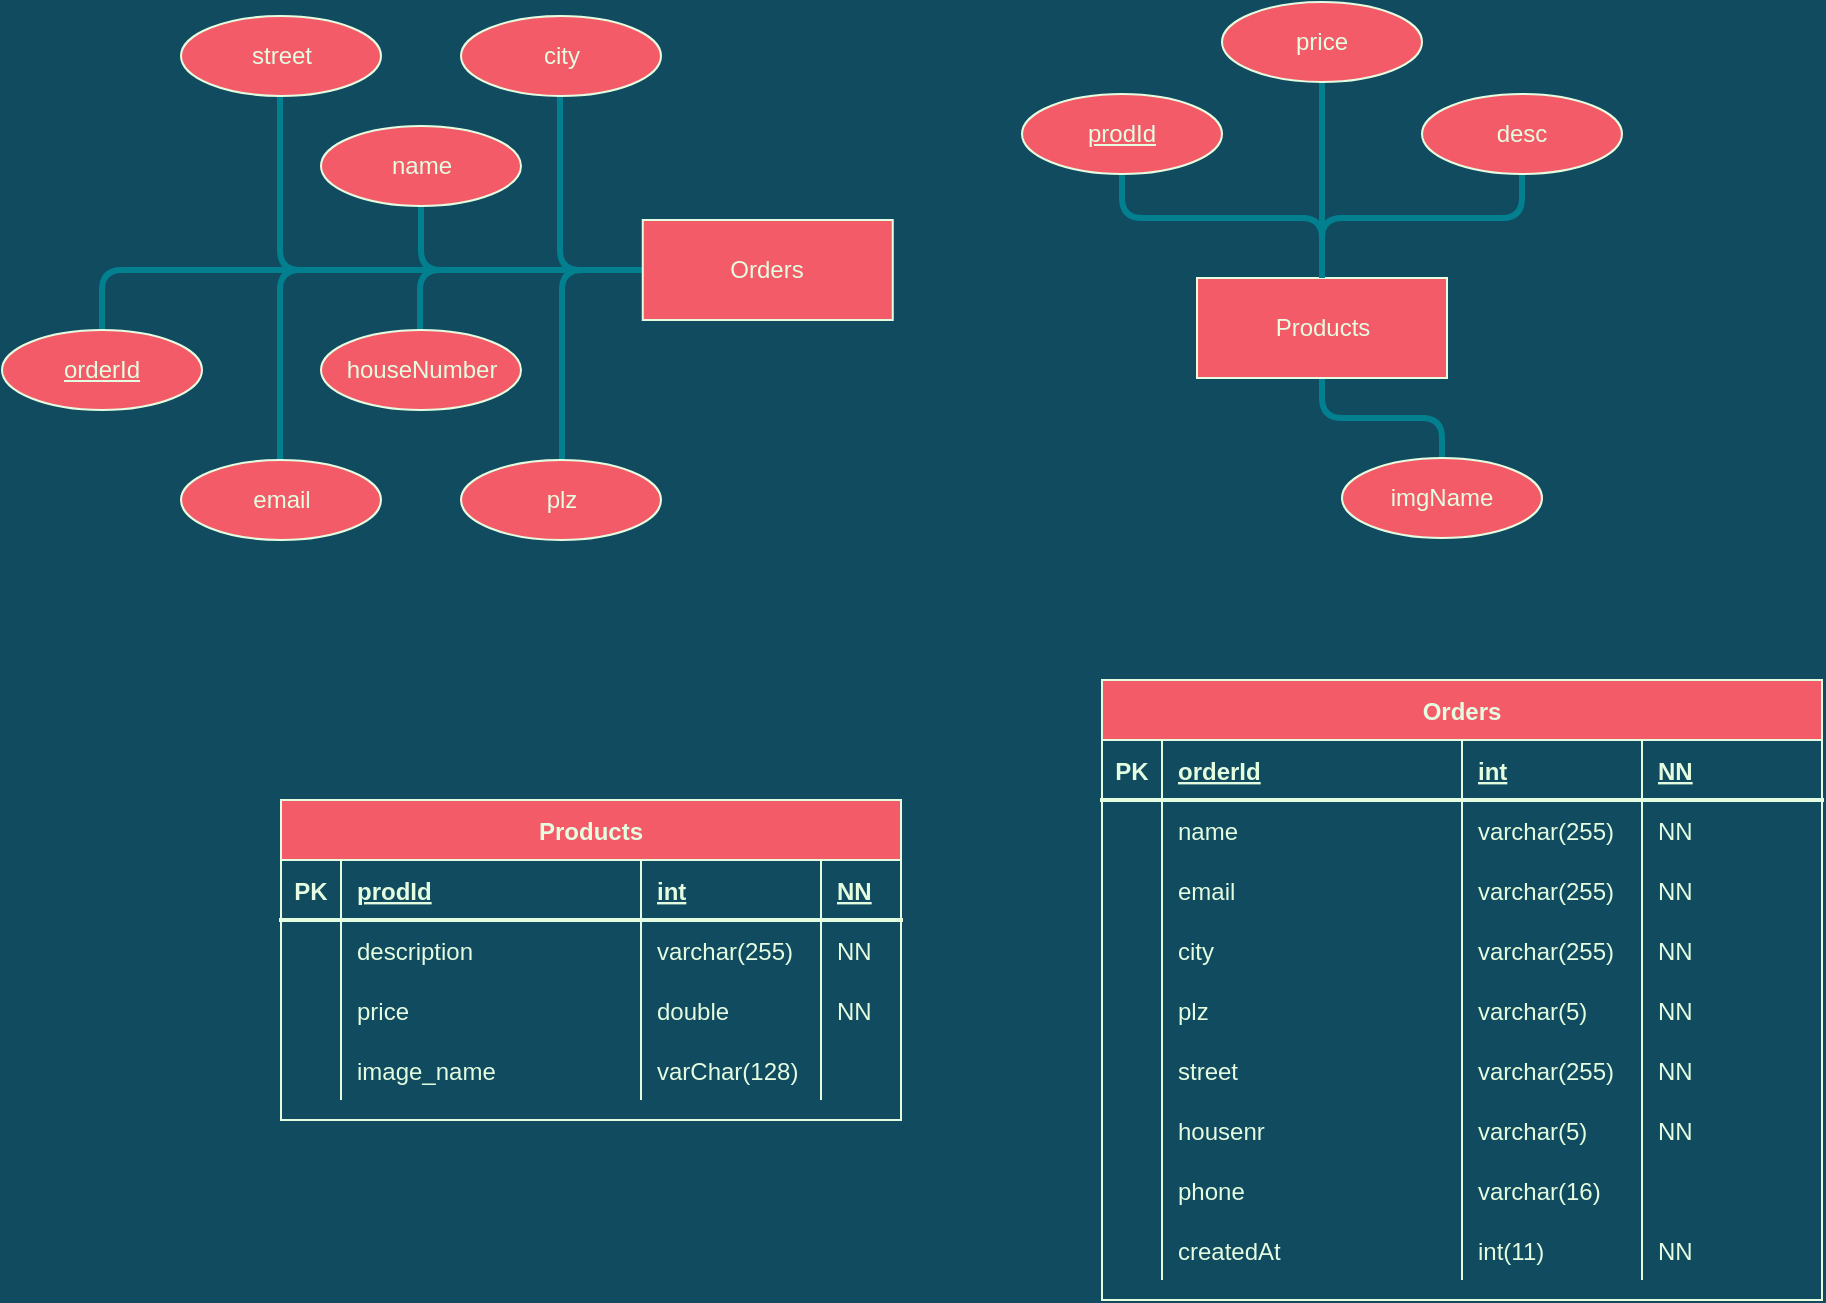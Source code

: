 <mxfile version="13.7.9" type="device"><diagram id="BE_oNK3dIBGGgoTvtEiS" name="Seite-1"><mxGraphModel dx="2222" dy="814" grid="1" gridSize="10" guides="1" tooltips="1" connect="1" arrows="1" fold="1" page="0" pageScale="1" pageWidth="827" pageHeight="1169" background="#114B5F" math="0" shadow="0"><root><mxCell id="0"/><mxCell id="1" parent="0"/><mxCell id="3AgF6bcl-ruZitKqVxLa-89" style="edgeStyle=orthogonalEdgeStyle;curved=0;rounded=1;sketch=0;orthogonalLoop=1;jettySize=auto;html=1;endArrow=none;endFill=0;strokeColor=#028090;strokeWidth=3;fillColor=#F45B69;fontColor=#E4FDE1;" parent="1" source="3AgF6bcl-ruZitKqVxLa-57" target="3AgF6bcl-ruZitKqVxLa-84" edge="1"><mxGeometry relative="1" as="geometry"><Array as="points"><mxPoint x="140" y="389"/><mxPoint x="240" y="389"/></Array></mxGeometry></mxCell><mxCell id="3AgF6bcl-ruZitKqVxLa-90" style="edgeStyle=orthogonalEdgeStyle;curved=0;rounded=1;sketch=0;orthogonalLoop=1;jettySize=auto;html=1;endArrow=none;endFill=0;strokeColor=#028090;strokeWidth=3;fillColor=#F45B69;fontColor=#E4FDE1;" parent="1" source="3AgF6bcl-ruZitKqVxLa-57" target="3AgF6bcl-ruZitKqVxLa-85" edge="1"><mxGeometry relative="1" as="geometry"/></mxCell><mxCell id="3AgF6bcl-ruZitKqVxLa-91" style="edgeStyle=orthogonalEdgeStyle;curved=0;rounded=1;sketch=0;orthogonalLoop=1;jettySize=auto;html=1;endArrow=none;endFill=0;strokeColor=#028090;strokeWidth=3;fillColor=#F45B69;fontColor=#E4FDE1;" parent="1" source="3AgF6bcl-ruZitKqVxLa-57" target="3AgF6bcl-ruZitKqVxLa-86" edge="1"><mxGeometry relative="1" as="geometry"/></mxCell><mxCell id="3AgF6bcl-ruZitKqVxLa-57" value="Products" style="whiteSpace=wrap;html=1;align=center;rounded=0;sketch=0;strokeColor=#E4FDE1;fillColor=#F45B69;fontColor=#E4FDE1;" parent="1" vertex="1"><mxGeometry x="77.5" y="419" width="125" height="50" as="geometry"/></mxCell><mxCell id="3AgF6bcl-ruZitKqVxLa-63" style="edgeStyle=orthogonalEdgeStyle;curved=0;rounded=1;sketch=0;orthogonalLoop=1;jettySize=auto;html=1;endArrow=none;endFill=0;strokeColor=#028090;strokeWidth=3;fillColor=#F45B69;fontColor=#E4FDE1;" parent="1" source="3AgF6bcl-ruZitKqVxLa-60" target="3AgF6bcl-ruZitKqVxLa-57" edge="1"><mxGeometry relative="1" as="geometry"><Array as="points"><mxPoint x="40" y="389"/><mxPoint x="140" y="389"/></Array></mxGeometry></mxCell><mxCell id="3AgF6bcl-ruZitKqVxLa-60" value="prodId" style="ellipse;whiteSpace=wrap;html=1;align=center;fontStyle=4;rounded=0;sketch=0;strokeColor=#E4FDE1;fillColor=#F45B69;fontColor=#E4FDE1;" parent="1" vertex="1"><mxGeometry x="-10" y="327" width="100" height="40" as="geometry"/></mxCell><mxCell id="3AgF6bcl-ruZitKqVxLa-84" value="desc" style="ellipse;whiteSpace=wrap;html=1;align=center;rounded=0;sketch=0;strokeColor=#E4FDE1;fillColor=#F45B69;fontColor=#E4FDE1;" parent="1" vertex="1"><mxGeometry x="190" y="327" width="100" height="40" as="geometry"/></mxCell><mxCell id="3AgF6bcl-ruZitKqVxLa-85" value="price" style="ellipse;whiteSpace=wrap;html=1;align=center;rounded=0;sketch=0;strokeColor=#E4FDE1;fillColor=#F45B69;fontColor=#E4FDE1;" parent="1" vertex="1"><mxGeometry x="90" y="281" width="100" height="40" as="geometry"/></mxCell><mxCell id="3AgF6bcl-ruZitKqVxLa-86" value="imgName" style="ellipse;whiteSpace=wrap;html=1;align=center;rounded=0;sketch=0;strokeColor=#E4FDE1;fillColor=#F45B69;fontColor=#E4FDE1;" parent="1" vertex="1"><mxGeometry x="150" y="509" width="100" height="40" as="geometry"/></mxCell><mxCell id="3AgF6bcl-ruZitKqVxLa-137" style="edgeStyle=orthogonalEdgeStyle;curved=0;rounded=1;sketch=0;orthogonalLoop=1;jettySize=auto;html=1;endArrow=none;endFill=0;strokeColor=#028090;strokeWidth=3;fillColor=#F45B69;fontColor=#E4FDE1;entryX=0.5;entryY=0;entryDx=0;entryDy=0;" parent="1" source="3AgF6bcl-ruZitKqVxLa-113" target="3AgF6bcl-ruZitKqVxLa-147" edge="1"><mxGeometry relative="1" as="geometry"><mxPoint x="-470" y="470" as="targetPoint"/></mxGeometry></mxCell><mxCell id="3AgF6bcl-ruZitKqVxLa-139" style="edgeStyle=orthogonalEdgeStyle;curved=0;rounded=1;sketch=0;orthogonalLoop=1;jettySize=auto;html=1;endArrow=none;endFill=0;strokeColor=#028090;strokeWidth=3;fillColor=#F45B69;fontColor=#E4FDE1;" parent="1" source="3AgF6bcl-ruZitKqVxLa-113" target="3AgF6bcl-ruZitKqVxLa-119" edge="1"><mxGeometry relative="1" as="geometry"><Array as="points"><mxPoint x="-311" y="415"/></Array></mxGeometry></mxCell><mxCell id="3AgF6bcl-ruZitKqVxLa-140" style="edgeStyle=orthogonalEdgeStyle;curved=0;rounded=1;sketch=0;orthogonalLoop=1;jettySize=auto;html=1;endArrow=none;endFill=0;strokeColor=#028090;strokeWidth=3;fillColor=#F45B69;fontColor=#E4FDE1;" parent="1" source="3AgF6bcl-ruZitKqVxLa-113" target="3AgF6bcl-ruZitKqVxLa-148" edge="1"><mxGeometry relative="1" as="geometry"><mxPoint x="-240.5" y="605" as="targetPoint"/><Array as="points"><mxPoint x="-240" y="415"/></Array></mxGeometry></mxCell><mxCell id="3AgF6bcl-ruZitKqVxLa-143" style="edgeStyle=orthogonalEdgeStyle;curved=0;rounded=1;sketch=0;orthogonalLoop=1;jettySize=auto;html=1;endArrow=none;endFill=0;strokeColor=#028090;strokeWidth=3;fillColor=#F45B69;fontColor=#E4FDE1;" parent="1" source="3AgF6bcl-ruZitKqVxLa-113" target="3AgF6bcl-ruZitKqVxLa-120" edge="1"><mxGeometry relative="1" as="geometry"><Array as="points"><mxPoint x="-381" y="415"/></Array></mxGeometry></mxCell><mxCell id="3AgF6bcl-ruZitKqVxLa-144" style="edgeStyle=orthogonalEdgeStyle;curved=0;rounded=1;sketch=0;orthogonalLoop=1;jettySize=auto;html=1;endArrow=none;endFill=0;strokeColor=#028090;strokeWidth=3;fillColor=#F45B69;fontColor=#E4FDE1;" parent="1" source="3AgF6bcl-ruZitKqVxLa-113" target="3AgF6bcl-ruZitKqVxLa-116" edge="1"><mxGeometry relative="1" as="geometry"/></mxCell><mxCell id="3AgF6bcl-ruZitKqVxLa-145" style="edgeStyle=orthogonalEdgeStyle;curved=0;rounded=1;sketch=0;orthogonalLoop=1;jettySize=auto;html=1;endArrow=none;endFill=0;strokeColor=#028090;strokeWidth=3;fillColor=#F45B69;fontColor=#E4FDE1;" parent="1" source="3AgF6bcl-ruZitKqVxLa-113" target="3AgF6bcl-ruZitKqVxLa-149" edge="1"><mxGeometry relative="1" as="geometry"><mxPoint x="-240.5" y="225" as="targetPoint"/><Array as="points"><mxPoint x="-241" y="415"/></Array></mxGeometry></mxCell><mxCell id="3AgF6bcl-ruZitKqVxLa-146" style="edgeStyle=orthogonalEdgeStyle;curved=0;rounded=1;sketch=0;orthogonalLoop=1;jettySize=auto;html=1;endArrow=none;endFill=0;strokeColor=#028090;strokeWidth=3;fillColor=#F45B69;fontColor=#E4FDE1;" parent="1" source="3AgF6bcl-ruZitKqVxLa-113" target="3AgF6bcl-ruZitKqVxLa-121" edge="1"><mxGeometry relative="1" as="geometry"><Array as="points"><mxPoint x="-381" y="415"/></Array></mxGeometry></mxCell><mxCell id="3AgF6bcl-ruZitKqVxLa-113" value="Orders" style="whiteSpace=wrap;html=1;align=center;rounded=0;sketch=0;strokeColor=#E4FDE1;fillColor=#F45B69;fontColor=#E4FDE1;" parent="1" vertex="1"><mxGeometry x="-199.62" y="390" width="125" height="50" as="geometry"/></mxCell><mxCell id="3AgF6bcl-ruZitKqVxLa-116" value="name" style="ellipse;whiteSpace=wrap;html=1;align=center;rounded=0;sketch=0;strokeColor=#E4FDE1;fillColor=#F45B69;fontColor=#E4FDE1;" parent="1" vertex="1"><mxGeometry x="-360.5" y="343" width="100" height="40" as="geometry"/></mxCell><mxCell id="3AgF6bcl-ruZitKqVxLa-119" value="houseNumber" style="ellipse;whiteSpace=wrap;html=1;align=center;rounded=0;sketch=0;strokeColor=#E4FDE1;fillColor=#F45B69;fontColor=#E4FDE1;" parent="1" vertex="1"><mxGeometry x="-360.5" y="445" width="100" height="40" as="geometry"/></mxCell><mxCell id="3AgF6bcl-ruZitKqVxLa-120" value="street" style="ellipse;whiteSpace=wrap;html=1;align=center;rounded=0;sketch=0;strokeColor=#E4FDE1;fillColor=#F45B69;fontColor=#E4FDE1;" parent="1" vertex="1"><mxGeometry x="-430.5" y="288" width="100" height="40" as="geometry"/></mxCell><mxCell id="3AgF6bcl-ruZitKqVxLa-121" value="email" style="ellipse;whiteSpace=wrap;html=1;align=center;rounded=0;sketch=0;strokeColor=#E4FDE1;fillColor=#F45B69;fontColor=#E4FDE1;" parent="1" vertex="1"><mxGeometry x="-430.5" y="510" width="100" height="40" as="geometry"/></mxCell><mxCell id="3AgF6bcl-ruZitKqVxLa-147" value="orderId" style="ellipse;whiteSpace=wrap;html=1;align=center;fontStyle=4;rounded=0;sketch=0;strokeColor=#E4FDE1;fillColor=#F45B69;fontColor=#E4FDE1;" parent="1" vertex="1"><mxGeometry x="-520" y="445" width="100" height="40" as="geometry"/></mxCell><mxCell id="3AgF6bcl-ruZitKqVxLa-148" value="plz" style="ellipse;whiteSpace=wrap;html=1;align=center;rounded=0;sketch=0;strokeColor=#E4FDE1;fillColor=#F45B69;fontColor=#E4FDE1;" parent="1" vertex="1"><mxGeometry x="-290.5" y="510" width="100" height="40" as="geometry"/></mxCell><mxCell id="3AgF6bcl-ruZitKqVxLa-149" value="city" style="ellipse;whiteSpace=wrap;html=1;align=center;rounded=0;sketch=0;strokeColor=#E4FDE1;fillColor=#F45B69;fontColor=#E4FDE1;" parent="1" vertex="1"><mxGeometry x="-290.5" y="288" width="100" height="40" as="geometry"/></mxCell><mxCell id="3AgF6bcl-ruZitKqVxLa-169" value="Products" style="shape=table;startSize=30;container=1;collapsible=1;childLayout=tableLayout;fixedRows=1;rowLines=0;fontStyle=1;align=center;resizeLast=1;rounded=0;sketch=0;strokeColor=#E4FDE1;fillColor=#F45B69;fontColor=#E4FDE1;" parent="1" vertex="1"><mxGeometry x="-380.5" y="680" width="310.0" height="160" as="geometry"/></mxCell><mxCell id="3AgF6bcl-ruZitKqVxLa-170" value="" style="shape=partialRectangle;collapsible=0;dropTarget=0;pointerEvents=0;fillColor=none;top=0;left=0;bottom=1;right=0;points=[[0,0.5],[1,0.5]];portConstraint=eastwest;strokeColor=#E4FDE1;strokeWidth=2;" parent="3AgF6bcl-ruZitKqVxLa-169" vertex="1"><mxGeometry y="30" width="310.0" height="30" as="geometry"/></mxCell><mxCell id="3AgF6bcl-ruZitKqVxLa-171" value="PK" style="shape=partialRectangle;connectable=0;fillColor=none;top=0;left=0;bottom=0;right=0;fontStyle=1;overflow=hidden;fontColor=#E4FDE1;" parent="3AgF6bcl-ruZitKqVxLa-170" vertex="1"><mxGeometry width="30" height="30" as="geometry"/></mxCell><mxCell id="3AgF6bcl-ruZitKqVxLa-172" value="prodId" style="shape=partialRectangle;connectable=0;fillColor=none;top=0;left=0;bottom=0;right=0;align=left;spacingLeft=6;fontStyle=5;overflow=hidden;fontColor=#E4FDE1;" parent="3AgF6bcl-ruZitKqVxLa-170" vertex="1"><mxGeometry x="30" width="150" height="30" as="geometry"/></mxCell><mxCell id="3AgF6bcl-ruZitKqVxLa-173" value="int" style="shape=partialRectangle;connectable=0;fillColor=none;top=0;left=0;bottom=0;right=0;align=left;spacingLeft=6;fontStyle=5;overflow=hidden;fontColor=#E4FDE1;" parent="3AgF6bcl-ruZitKqVxLa-170" vertex="1"><mxGeometry x="180" width="90" height="30" as="geometry"/></mxCell><mxCell id="3AgF6bcl-ruZitKqVxLa-260" value="NN" style="shape=partialRectangle;connectable=0;fillColor=none;top=0;left=0;bottom=0;right=0;align=left;spacingLeft=6;fontStyle=5;overflow=hidden;fontColor=#E4FDE1;" parent="3AgF6bcl-ruZitKqVxLa-170" vertex="1"><mxGeometry x="270" width="40.0" height="30" as="geometry"/></mxCell><mxCell id="3AgF6bcl-ruZitKqVxLa-174" value="" style="shape=partialRectangle;collapsible=0;dropTarget=0;pointerEvents=0;fillColor=none;top=0;left=0;bottom=0;right=0;points=[[0,0.5],[1,0.5]];portConstraint=eastwest;" parent="3AgF6bcl-ruZitKqVxLa-169" vertex="1"><mxGeometry y="60" width="310.0" height="30" as="geometry"/></mxCell><mxCell id="3AgF6bcl-ruZitKqVxLa-175" value="" style="shape=partialRectangle;connectable=0;fillColor=none;top=0;left=0;bottom=0;right=0;editable=1;overflow=hidden;fontColor=#E4FDE1;fontStyle=0" parent="3AgF6bcl-ruZitKqVxLa-174" vertex="1"><mxGeometry width="30" height="30" as="geometry"/></mxCell><mxCell id="3AgF6bcl-ruZitKqVxLa-176" value="description" style="shape=partialRectangle;connectable=0;fillColor=none;top=0;left=0;bottom=0;right=0;align=left;spacingLeft=6;overflow=hidden;fontColor=#E4FDE1;fontStyle=0" parent="3AgF6bcl-ruZitKqVxLa-174" vertex="1"><mxGeometry x="30" width="150" height="30" as="geometry"/></mxCell><mxCell id="3AgF6bcl-ruZitKqVxLa-177" value="varchar(255)" style="shape=partialRectangle;connectable=0;fillColor=none;top=0;left=0;bottom=0;right=0;align=left;spacingLeft=6;overflow=hidden;fontColor=#E4FDE1;fontStyle=0" parent="3AgF6bcl-ruZitKqVxLa-174" vertex="1"><mxGeometry x="180" width="90" height="30" as="geometry"/></mxCell><mxCell id="3AgF6bcl-ruZitKqVxLa-261" value="NN" style="shape=partialRectangle;connectable=0;fillColor=none;top=0;left=0;bottom=0;right=0;align=left;spacingLeft=6;overflow=hidden;fontColor=#E4FDE1;fontStyle=0" parent="3AgF6bcl-ruZitKqVxLa-174" vertex="1"><mxGeometry x="270" width="40.0" height="30" as="geometry"/></mxCell><mxCell id="3AgF6bcl-ruZitKqVxLa-178" value="" style="shape=partialRectangle;collapsible=0;dropTarget=0;pointerEvents=0;fillColor=none;top=0;left=0;bottom=0;right=0;points=[[0,0.5],[1,0.5]];portConstraint=eastwest;" parent="3AgF6bcl-ruZitKqVxLa-169" vertex="1"><mxGeometry y="90" width="310.0" height="30" as="geometry"/></mxCell><mxCell id="3AgF6bcl-ruZitKqVxLa-179" value="" style="shape=partialRectangle;connectable=0;fillColor=none;top=0;left=0;bottom=0;right=0;editable=1;overflow=hidden;fontColor=#E4FDE1;fontStyle=0" parent="3AgF6bcl-ruZitKqVxLa-178" vertex="1"><mxGeometry width="30" height="30" as="geometry"/></mxCell><mxCell id="3AgF6bcl-ruZitKqVxLa-180" value="price" style="shape=partialRectangle;connectable=0;fillColor=none;top=0;left=0;bottom=0;right=0;align=left;spacingLeft=6;overflow=hidden;fontColor=#E4FDE1;fontStyle=0" parent="3AgF6bcl-ruZitKqVxLa-178" vertex="1"><mxGeometry x="30" width="150" height="30" as="geometry"/></mxCell><mxCell id="3AgF6bcl-ruZitKqVxLa-181" value="double" style="shape=partialRectangle;connectable=0;fillColor=none;top=0;left=0;bottom=0;right=0;align=left;spacingLeft=6;overflow=hidden;fontColor=#E4FDE1;fontStyle=0" parent="3AgF6bcl-ruZitKqVxLa-178" vertex="1"><mxGeometry x="180" width="90" height="30" as="geometry"/></mxCell><mxCell id="3AgF6bcl-ruZitKqVxLa-262" value="NN" style="shape=partialRectangle;connectable=0;fillColor=none;top=0;left=0;bottom=0;right=0;align=left;spacingLeft=6;overflow=hidden;fontColor=#E4FDE1;fontStyle=0" parent="3AgF6bcl-ruZitKqVxLa-178" vertex="1"><mxGeometry x="270" width="40.0" height="30" as="geometry"/></mxCell><mxCell id="3AgF6bcl-ruZitKqVxLa-183" style="shape=partialRectangle;collapsible=0;dropTarget=0;pointerEvents=0;fillColor=none;top=0;left=0;bottom=0;right=0;points=[[0,0.5],[1,0.5]];portConstraint=eastwest;" parent="3AgF6bcl-ruZitKqVxLa-169" vertex="1"><mxGeometry y="120" width="310.0" height="30" as="geometry"/></mxCell><mxCell id="3AgF6bcl-ruZitKqVxLa-184" style="shape=partialRectangle;connectable=0;fillColor=none;top=0;left=0;bottom=0;right=0;editable=1;overflow=hidden;fontColor=#E4FDE1;fontStyle=0" parent="3AgF6bcl-ruZitKqVxLa-183" vertex="1"><mxGeometry width="30" height="30" as="geometry"/></mxCell><mxCell id="3AgF6bcl-ruZitKqVxLa-185" value="image_name" style="shape=partialRectangle;connectable=0;fillColor=none;top=0;left=0;bottom=0;right=0;align=left;spacingLeft=6;overflow=hidden;fontColor=#E4FDE1;fontStyle=0" parent="3AgF6bcl-ruZitKqVxLa-183" vertex="1"><mxGeometry x="30" width="150" height="30" as="geometry"/></mxCell><mxCell id="3AgF6bcl-ruZitKqVxLa-186" value="varChar(128)" style="shape=partialRectangle;connectable=0;fillColor=none;top=0;left=0;bottom=0;right=0;align=left;spacingLeft=6;overflow=hidden;fontColor=#E4FDE1;fontStyle=0" parent="3AgF6bcl-ruZitKqVxLa-183" vertex="1"><mxGeometry x="180" width="90" height="30" as="geometry"/></mxCell><mxCell id="3AgF6bcl-ruZitKqVxLa-263" value="" style="shape=partialRectangle;connectable=0;fillColor=none;top=0;left=0;bottom=0;right=0;align=left;spacingLeft=6;overflow=hidden;fontColor=#E4FDE1;fontStyle=0" parent="3AgF6bcl-ruZitKqVxLa-183" vertex="1"><mxGeometry x="270" width="40.0" height="30" as="geometry"/></mxCell><mxCell id="3AgF6bcl-ruZitKqVxLa-197" value="Orders" style="shape=table;startSize=30;container=1;collapsible=1;childLayout=tableLayout;fixedRows=1;rowLines=0;fontStyle=1;align=center;resizeLast=1;rounded=0;sketch=0;strokeColor=#E4FDE1;fillColor=#F45B69;fontColor=#E4FDE1;" parent="1" vertex="1"><mxGeometry x="30" y="620" width="360" height="310" as="geometry"/></mxCell><mxCell id="3AgF6bcl-ruZitKqVxLa-198" value="" style="shape=partialRectangle;collapsible=0;dropTarget=0;pointerEvents=0;fillColor=none;top=0;left=0;bottom=1;right=0;points=[[0,0.5],[1,0.5]];portConstraint=eastwest;strokeColor=#E4FDE1;strokeWidth=2;" parent="3AgF6bcl-ruZitKqVxLa-197" vertex="1"><mxGeometry y="30" width="360" height="30" as="geometry"/></mxCell><mxCell id="3AgF6bcl-ruZitKqVxLa-199" value="PK" style="shape=partialRectangle;connectable=0;fillColor=none;top=0;left=0;bottom=0;right=0;fontStyle=1;overflow=hidden;fontColor=#E4FDE1;" parent="3AgF6bcl-ruZitKqVxLa-198" vertex="1"><mxGeometry width="30" height="30" as="geometry"/></mxCell><mxCell id="3AgF6bcl-ruZitKqVxLa-200" value="orderId" style="shape=partialRectangle;connectable=0;fillColor=none;top=0;left=0;bottom=0;right=0;align=left;spacingLeft=6;fontStyle=5;overflow=hidden;fontColor=#E4FDE1;" parent="3AgF6bcl-ruZitKqVxLa-198" vertex="1"><mxGeometry x="30" width="150" height="30" as="geometry"/></mxCell><mxCell id="3AgF6bcl-ruZitKqVxLa-201" value="int" style="shape=partialRectangle;connectable=0;fillColor=none;top=0;left=0;bottom=0;right=0;align=left;spacingLeft=6;fontStyle=5;overflow=hidden;fontColor=#E4FDE1;" parent="3AgF6bcl-ruZitKqVxLa-198" vertex="1"><mxGeometry x="180" width="90" height="30" as="geometry"/></mxCell><mxCell id="3AgF6bcl-ruZitKqVxLa-266" value="NN" style="shape=partialRectangle;connectable=0;fillColor=none;top=0;left=0;bottom=0;right=0;align=left;spacingLeft=6;fontStyle=5;overflow=hidden;fontColor=#E4FDE1;" parent="3AgF6bcl-ruZitKqVxLa-198" vertex="1"><mxGeometry x="270" width="90" height="30" as="geometry"/></mxCell><mxCell id="3AgF6bcl-ruZitKqVxLa-206" value="" style="shape=partialRectangle;collapsible=0;dropTarget=0;pointerEvents=0;fillColor=none;top=0;left=0;bottom=0;right=0;points=[[0,0.5],[1,0.5]];portConstraint=eastwest;fontStyle=0" parent="3AgF6bcl-ruZitKqVxLa-197" vertex="1"><mxGeometry y="60" width="360" height="30" as="geometry"/></mxCell><mxCell id="3AgF6bcl-ruZitKqVxLa-207" value="" style="shape=partialRectangle;connectable=0;fillColor=none;top=0;left=0;bottom=0;right=0;editable=1;overflow=hidden;fontColor=#E4FDE1;fontStyle=0" parent="3AgF6bcl-ruZitKqVxLa-206" vertex="1"><mxGeometry width="30" height="30" as="geometry"/></mxCell><mxCell id="3AgF6bcl-ruZitKqVxLa-208" value="name" style="shape=partialRectangle;connectable=0;fillColor=none;top=0;left=0;bottom=0;right=0;align=left;spacingLeft=6;overflow=hidden;fontColor=#E4FDE1;fontStyle=0" parent="3AgF6bcl-ruZitKqVxLa-206" vertex="1"><mxGeometry x="30" width="150" height="30" as="geometry"/></mxCell><mxCell id="3AgF6bcl-ruZitKqVxLa-209" value="varchar(255)" style="shape=partialRectangle;connectable=0;fillColor=none;top=0;left=0;bottom=0;right=0;align=left;spacingLeft=6;overflow=hidden;fontColor=#E4FDE1;fontStyle=0" parent="3AgF6bcl-ruZitKqVxLa-206" vertex="1"><mxGeometry x="180" width="90" height="30" as="geometry"/></mxCell><mxCell id="3AgF6bcl-ruZitKqVxLa-268" value="NN" style="shape=partialRectangle;connectable=0;fillColor=none;top=0;left=0;bottom=0;right=0;align=left;spacingLeft=6;overflow=hidden;fontColor=#E4FDE1;fontStyle=0" parent="3AgF6bcl-ruZitKqVxLa-206" vertex="1"><mxGeometry x="270" width="90" height="30" as="geometry"/></mxCell><mxCell id="3AgF6bcl-ruZitKqVxLa-233" style="shape=partialRectangle;collapsible=0;dropTarget=0;pointerEvents=0;fillColor=none;top=0;left=0;bottom=0;right=0;points=[[0,0.5],[1,0.5]];portConstraint=eastwest;fontStyle=0" parent="3AgF6bcl-ruZitKqVxLa-197" vertex="1"><mxGeometry y="90" width="360" height="30" as="geometry"/></mxCell><mxCell id="3AgF6bcl-ruZitKqVxLa-234" style="shape=partialRectangle;connectable=0;fillColor=none;top=0;left=0;bottom=0;right=0;editable=1;overflow=hidden;fontColor=#E4FDE1;fontStyle=0" parent="3AgF6bcl-ruZitKqVxLa-233" vertex="1"><mxGeometry width="30" height="30" as="geometry"/></mxCell><mxCell id="3AgF6bcl-ruZitKqVxLa-235" value="email" style="shape=partialRectangle;connectable=0;fillColor=none;top=0;left=0;bottom=0;right=0;align=left;spacingLeft=6;overflow=hidden;fontColor=#E4FDE1;fontStyle=0" parent="3AgF6bcl-ruZitKqVxLa-233" vertex="1"><mxGeometry x="30" width="150" height="30" as="geometry"/></mxCell><mxCell id="3AgF6bcl-ruZitKqVxLa-236" value="varchar(255)" style="shape=partialRectangle;connectable=0;fillColor=none;top=0;left=0;bottom=0;right=0;align=left;spacingLeft=6;overflow=hidden;fontColor=#E4FDE1;fontStyle=0" parent="3AgF6bcl-ruZitKqVxLa-233" vertex="1"><mxGeometry x="180" width="90" height="30" as="geometry"/></mxCell><mxCell id="3AgF6bcl-ruZitKqVxLa-269" value="NN" style="shape=partialRectangle;connectable=0;fillColor=none;top=0;left=0;bottom=0;right=0;align=left;spacingLeft=6;overflow=hidden;fontColor=#E4FDE1;fontStyle=0" parent="3AgF6bcl-ruZitKqVxLa-233" vertex="1"><mxGeometry x="270" width="90" height="30" as="geometry"/></mxCell><mxCell id="3AgF6bcl-ruZitKqVxLa-229" style="shape=partialRectangle;collapsible=0;dropTarget=0;pointerEvents=0;fillColor=none;top=0;left=0;bottom=0;right=0;points=[[0,0.5],[1,0.5]];portConstraint=eastwest;fontStyle=0" parent="3AgF6bcl-ruZitKqVxLa-197" vertex="1"><mxGeometry y="120" width="360" height="30" as="geometry"/></mxCell><mxCell id="3AgF6bcl-ruZitKqVxLa-230" style="shape=partialRectangle;connectable=0;fillColor=none;top=0;left=0;bottom=0;right=0;editable=1;overflow=hidden;fontColor=#E4FDE1;fontStyle=0" parent="3AgF6bcl-ruZitKqVxLa-229" vertex="1"><mxGeometry width="30" height="30" as="geometry"/></mxCell><mxCell id="3AgF6bcl-ruZitKqVxLa-231" value="city" style="shape=partialRectangle;connectable=0;fillColor=none;top=0;left=0;bottom=0;right=0;align=left;spacingLeft=6;overflow=hidden;fontColor=#E4FDE1;fontStyle=0" parent="3AgF6bcl-ruZitKqVxLa-229" vertex="1"><mxGeometry x="30" width="150" height="30" as="geometry"/></mxCell><mxCell id="3AgF6bcl-ruZitKqVxLa-232" value="varchar(255)" style="shape=partialRectangle;connectable=0;fillColor=none;top=0;left=0;bottom=0;right=0;align=left;spacingLeft=6;overflow=hidden;fontColor=#E4FDE1;fontStyle=0" parent="3AgF6bcl-ruZitKqVxLa-229" vertex="1"><mxGeometry x="180" width="90" height="30" as="geometry"/></mxCell><mxCell id="3AgF6bcl-ruZitKqVxLa-270" value="NN" style="shape=partialRectangle;connectable=0;fillColor=none;top=0;left=0;bottom=0;right=0;align=left;spacingLeft=6;overflow=hidden;fontColor=#E4FDE1;fontStyle=0" parent="3AgF6bcl-ruZitKqVxLa-229" vertex="1"><mxGeometry x="270" width="90" height="30" as="geometry"/></mxCell><mxCell id="3AgF6bcl-ruZitKqVxLa-225" style="shape=partialRectangle;collapsible=0;dropTarget=0;pointerEvents=0;fillColor=none;top=0;left=0;bottom=0;right=0;points=[[0,0.5],[1,0.5]];portConstraint=eastwest;fontStyle=0" parent="3AgF6bcl-ruZitKqVxLa-197" vertex="1"><mxGeometry y="150" width="360" height="30" as="geometry"/></mxCell><mxCell id="3AgF6bcl-ruZitKqVxLa-226" style="shape=partialRectangle;connectable=0;fillColor=none;top=0;left=0;bottom=0;right=0;editable=1;overflow=hidden;fontColor=#E4FDE1;fontStyle=0" parent="3AgF6bcl-ruZitKqVxLa-225" vertex="1"><mxGeometry width="30" height="30" as="geometry"/></mxCell><mxCell id="3AgF6bcl-ruZitKqVxLa-227" value="plz" style="shape=partialRectangle;connectable=0;fillColor=none;top=0;left=0;bottom=0;right=0;align=left;spacingLeft=6;overflow=hidden;fontColor=#E4FDE1;fontStyle=0" parent="3AgF6bcl-ruZitKqVxLa-225" vertex="1"><mxGeometry x="30" width="150" height="30" as="geometry"/></mxCell><mxCell id="3AgF6bcl-ruZitKqVxLa-228" value="varchar(5)" style="shape=partialRectangle;connectable=0;fillColor=none;top=0;left=0;bottom=0;right=0;align=left;spacingLeft=6;overflow=hidden;fontColor=#E4FDE1;fontStyle=0" parent="3AgF6bcl-ruZitKqVxLa-225" vertex="1"><mxGeometry x="180" width="90" height="30" as="geometry"/></mxCell><mxCell id="3AgF6bcl-ruZitKqVxLa-271" value="NN" style="shape=partialRectangle;connectable=0;fillColor=none;top=0;left=0;bottom=0;right=0;align=left;spacingLeft=6;overflow=hidden;fontColor=#E4FDE1;fontStyle=0" parent="3AgF6bcl-ruZitKqVxLa-225" vertex="1"><mxGeometry x="270" width="90" height="30" as="geometry"/></mxCell><mxCell id="3AgF6bcl-ruZitKqVxLa-221" style="shape=partialRectangle;collapsible=0;dropTarget=0;pointerEvents=0;fillColor=none;top=0;left=0;bottom=0;right=0;points=[[0,0.5],[1,0.5]];portConstraint=eastwest;fontStyle=0" parent="3AgF6bcl-ruZitKqVxLa-197" vertex="1"><mxGeometry y="180" width="360" height="30" as="geometry"/></mxCell><mxCell id="3AgF6bcl-ruZitKqVxLa-222" style="shape=partialRectangle;connectable=0;fillColor=none;top=0;left=0;bottom=0;right=0;editable=1;overflow=hidden;fontColor=#E4FDE1;fontStyle=0" parent="3AgF6bcl-ruZitKqVxLa-221" vertex="1"><mxGeometry width="30" height="30" as="geometry"/></mxCell><mxCell id="3AgF6bcl-ruZitKqVxLa-223" value="street" style="shape=partialRectangle;connectable=0;fillColor=none;top=0;left=0;bottom=0;right=0;align=left;spacingLeft=6;overflow=hidden;fontColor=#E4FDE1;fontStyle=0" parent="3AgF6bcl-ruZitKqVxLa-221" vertex="1"><mxGeometry x="30" width="150" height="30" as="geometry"/></mxCell><mxCell id="3AgF6bcl-ruZitKqVxLa-224" value="varchar(255)" style="shape=partialRectangle;connectable=0;fillColor=none;top=0;left=0;bottom=0;right=0;align=left;spacingLeft=6;overflow=hidden;fontColor=#E4FDE1;fontStyle=0" parent="3AgF6bcl-ruZitKqVxLa-221" vertex="1"><mxGeometry x="180" width="90" height="30" as="geometry"/></mxCell><mxCell id="3AgF6bcl-ruZitKqVxLa-272" value="NN" style="shape=partialRectangle;connectable=0;fillColor=none;top=0;left=0;bottom=0;right=0;align=left;spacingLeft=6;overflow=hidden;fontColor=#E4FDE1;fontStyle=0" parent="3AgF6bcl-ruZitKqVxLa-221" vertex="1"><mxGeometry x="270" width="90" height="30" as="geometry"/></mxCell><mxCell id="3AgF6bcl-ruZitKqVxLa-217" style="shape=partialRectangle;collapsible=0;dropTarget=0;pointerEvents=0;fillColor=none;top=0;left=0;bottom=0;right=0;points=[[0,0.5],[1,0.5]];portConstraint=eastwest;fontStyle=0" parent="3AgF6bcl-ruZitKqVxLa-197" vertex="1"><mxGeometry y="210" width="360" height="30" as="geometry"/></mxCell><mxCell id="3AgF6bcl-ruZitKqVxLa-218" style="shape=partialRectangle;connectable=0;fillColor=none;top=0;left=0;bottom=0;right=0;editable=1;overflow=hidden;fontColor=#E4FDE1;fontStyle=0" parent="3AgF6bcl-ruZitKqVxLa-217" vertex="1"><mxGeometry width="30" height="30" as="geometry"/></mxCell><mxCell id="3AgF6bcl-ruZitKqVxLa-219" value="housenr" style="shape=partialRectangle;connectable=0;fillColor=none;top=0;left=0;bottom=0;right=0;align=left;spacingLeft=6;overflow=hidden;fontColor=#E4FDE1;fontStyle=0" parent="3AgF6bcl-ruZitKqVxLa-217" vertex="1"><mxGeometry x="30" width="150" height="30" as="geometry"/></mxCell><mxCell id="3AgF6bcl-ruZitKqVxLa-220" value="varchar(5)" style="shape=partialRectangle;connectable=0;fillColor=none;top=0;left=0;bottom=0;right=0;align=left;spacingLeft=6;overflow=hidden;fontColor=#E4FDE1;fontStyle=0" parent="3AgF6bcl-ruZitKqVxLa-217" vertex="1"><mxGeometry x="180" width="90" height="30" as="geometry"/></mxCell><mxCell id="3AgF6bcl-ruZitKqVxLa-273" value="NN" style="shape=partialRectangle;connectable=0;fillColor=none;top=0;left=0;bottom=0;right=0;align=left;spacingLeft=6;overflow=hidden;fontColor=#E4FDE1;fontStyle=0" parent="3AgF6bcl-ruZitKqVxLa-217" vertex="1"><mxGeometry x="270" width="90" height="30" as="geometry"/></mxCell><mxCell id="3AgF6bcl-ruZitKqVxLa-213" style="shape=partialRectangle;collapsible=0;dropTarget=0;pointerEvents=0;fillColor=none;top=0;left=0;bottom=0;right=0;points=[[0,0.5],[1,0.5]];portConstraint=eastwest;fontStyle=0" parent="3AgF6bcl-ruZitKqVxLa-197" vertex="1"><mxGeometry y="240" width="360" height="30" as="geometry"/></mxCell><mxCell id="3AgF6bcl-ruZitKqVxLa-214" style="shape=partialRectangle;connectable=0;fillColor=none;top=0;left=0;bottom=0;right=0;editable=1;overflow=hidden;fontColor=#E4FDE1;fontStyle=0" parent="3AgF6bcl-ruZitKqVxLa-213" vertex="1"><mxGeometry width="30" height="30" as="geometry"/></mxCell><mxCell id="3AgF6bcl-ruZitKqVxLa-215" value="phone" style="shape=partialRectangle;connectable=0;fillColor=none;top=0;left=0;bottom=0;right=0;align=left;spacingLeft=6;overflow=hidden;fontColor=#E4FDE1;fontStyle=0" parent="3AgF6bcl-ruZitKqVxLa-213" vertex="1"><mxGeometry x="30" width="150" height="30" as="geometry"/></mxCell><mxCell id="3AgF6bcl-ruZitKqVxLa-216" value="varchar(16)" style="shape=partialRectangle;connectable=0;fillColor=none;top=0;left=0;bottom=0;right=0;align=left;spacingLeft=6;overflow=hidden;fontColor=#E4FDE1;fontStyle=0" parent="3AgF6bcl-ruZitKqVxLa-213" vertex="1"><mxGeometry x="180" width="90" height="30" as="geometry"/></mxCell><mxCell id="3AgF6bcl-ruZitKqVxLa-274" style="shape=partialRectangle;connectable=0;fillColor=none;top=0;left=0;bottom=0;right=0;align=left;spacingLeft=6;overflow=hidden;fontColor=#E4FDE1;fontStyle=0" parent="3AgF6bcl-ruZitKqVxLa-213" vertex="1"><mxGeometry x="270" width="90" height="30" as="geometry"/></mxCell><mxCell id="j2OEE_48Bt0x0K_regsv-6" style="shape=partialRectangle;collapsible=0;dropTarget=0;pointerEvents=0;fillColor=none;top=0;left=0;bottom=0;right=0;points=[[0,0.5],[1,0.5]];portConstraint=eastwest;fontStyle=0" parent="3AgF6bcl-ruZitKqVxLa-197" vertex="1"><mxGeometry y="270" width="360" height="30" as="geometry"/></mxCell><mxCell id="j2OEE_48Bt0x0K_regsv-7" style="shape=partialRectangle;connectable=0;fillColor=none;top=0;left=0;bottom=0;right=0;editable=1;overflow=hidden;fontColor=#E4FDE1;fontStyle=0" parent="j2OEE_48Bt0x0K_regsv-6" vertex="1"><mxGeometry width="30" height="30" as="geometry"/></mxCell><mxCell id="j2OEE_48Bt0x0K_regsv-8" value="createdAt" style="shape=partialRectangle;connectable=0;fillColor=none;top=0;left=0;bottom=0;right=0;align=left;spacingLeft=6;overflow=hidden;fontColor=#E4FDE1;fontStyle=0" parent="j2OEE_48Bt0x0K_regsv-6" vertex="1"><mxGeometry x="30" width="150" height="30" as="geometry"/></mxCell><mxCell id="j2OEE_48Bt0x0K_regsv-9" value="int(11)" style="shape=partialRectangle;connectable=0;fillColor=none;top=0;left=0;bottom=0;right=0;align=left;spacingLeft=6;overflow=hidden;fontColor=#E4FDE1;fontStyle=0" parent="j2OEE_48Bt0x0K_regsv-6" vertex="1"><mxGeometry x="180" width="90" height="30" as="geometry"/></mxCell><mxCell id="j2OEE_48Bt0x0K_regsv-10" value="NN" style="shape=partialRectangle;connectable=0;fillColor=none;top=0;left=0;bottom=0;right=0;align=left;spacingLeft=6;overflow=hidden;fontColor=#E4FDE1;fontStyle=0" parent="j2OEE_48Bt0x0K_regsv-6" vertex="1"><mxGeometry x="270" width="90" height="30" as="geometry"/></mxCell></root></mxGraphModel></diagram></mxfile>
